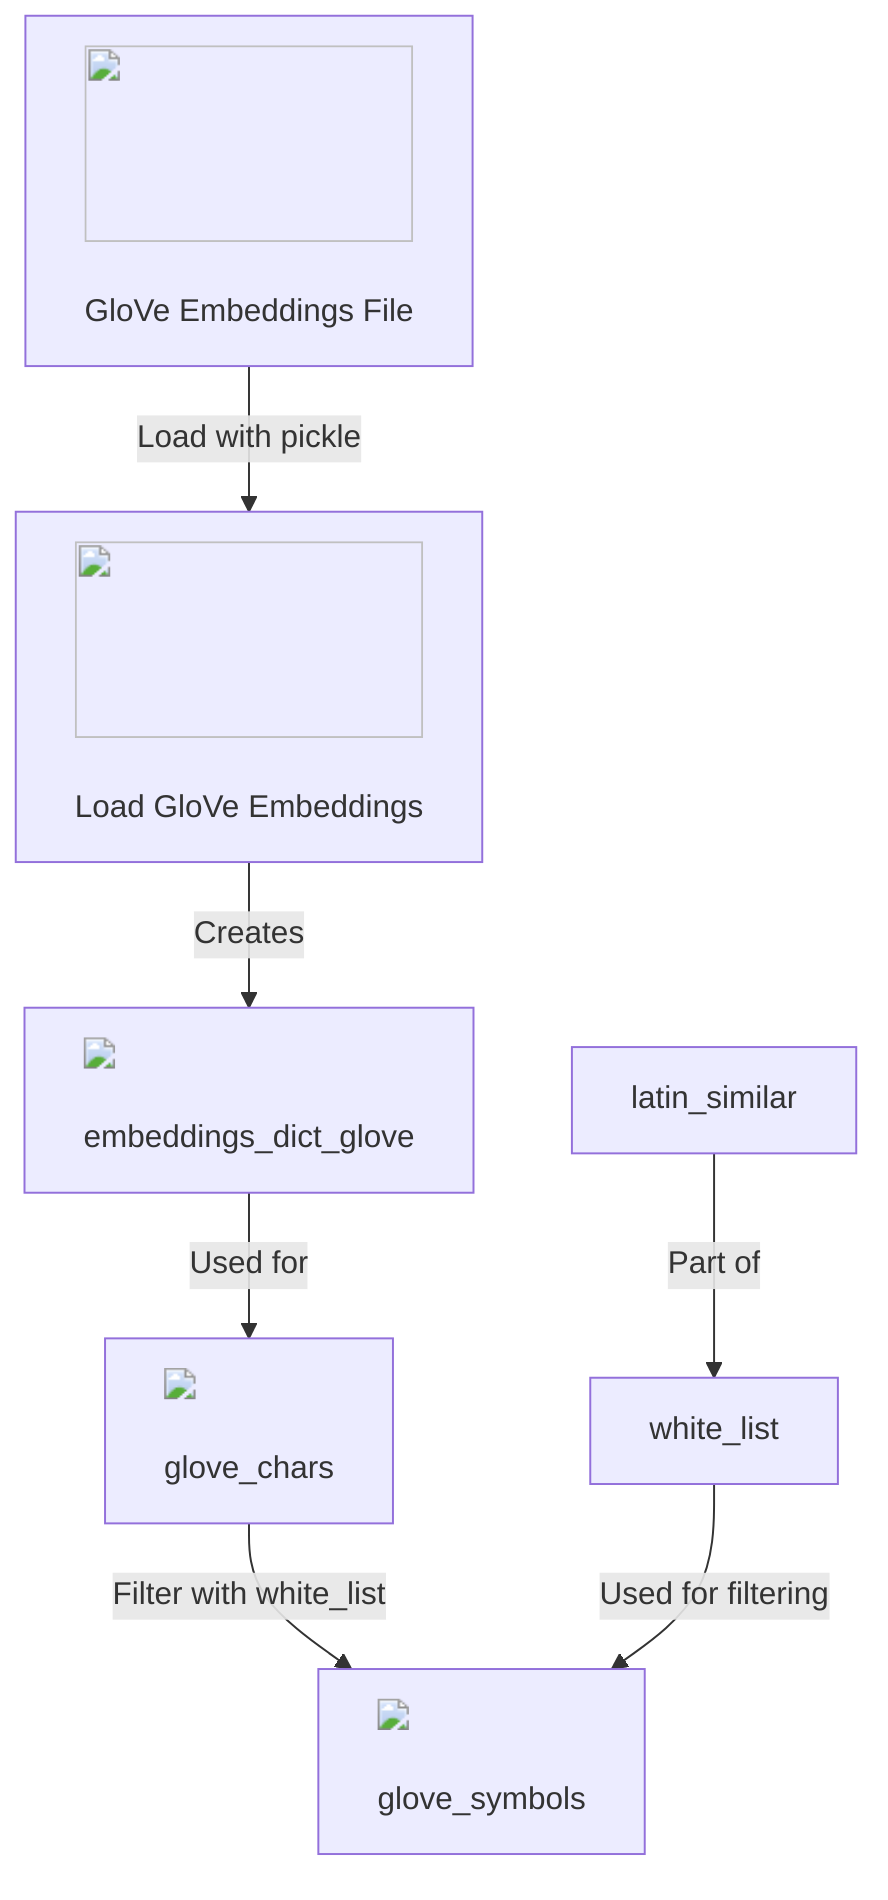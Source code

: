 %% Workflow Diagram for Jupyter Notebook
flowchart TD
    %% Node for Data Source
    data_source["<img src='icons/file.svg' width=100 height=100/> <br/> GloVe Embeddings File"]
    %% Node for loading data
    load_embeddings["<img src='icons/brain.svg' width=100 height=100/> <br/> Load GloVe Embeddings"]
    %% Node representing embeddings dictionary
    embeddings_dict_glove["<img src='dummy_plots/scatter_plot_template.svg'/> <br/> embeddings_dict_glove"]
    %% Node for initialization of Latin Similar characters
    latin_similar["latin_similar"]
    %% Node for initialization of White List
    white_list["white_list"]
    %% Node for creating Glove Characters
    glove_chars["<img src='dummy_plots/boxplot_template.svg'/> <br/> glove_chars"]
    %% Node for creating Glove Symbols
    glove_symbols["<img src='dummy_plots/lineplot_template.svg'/> <br/> glove_symbols"]

    %% Connections and Data Flow
    data_source -->|Load with pickle| load_embeddings
    load_embeddings -->|Creates| embeddings_dict_glove
    embeddings_dict_glove -->|Used for| glove_chars
    glove_chars -->|Filter with white_list| glove_symbols
    white_list -->|Used for filtering| glove_symbols
    latin_similar -->|Part of| white_list